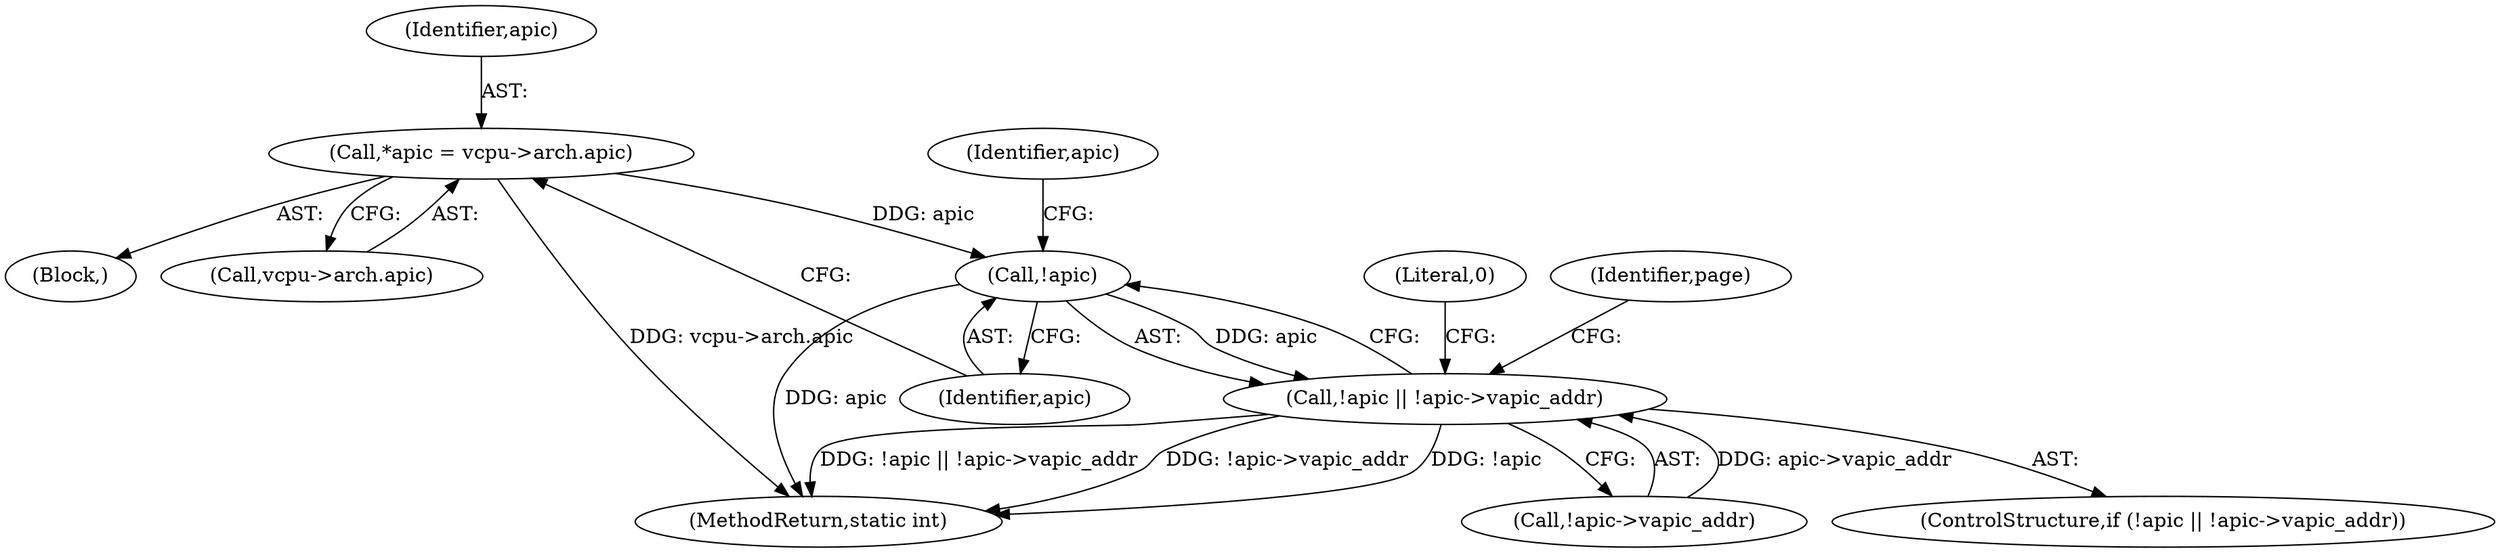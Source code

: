 digraph "1_linux_fda4e2e85589191b123d31cdc21fd33ee70f50fd_4@pointer" {
"1000104" [label="(Call,*apic = vcpu->arch.apic)"];
"1000114" [label="(Call,!apic)"];
"1000113" [label="(Call,!apic || !apic->vapic_addr)"];
"1000121" [label="(Literal,0)"];
"1000104" [label="(Call,*apic = vcpu->arch.apic)"];
"1000106" [label="(Call,vcpu->arch.apic)"];
"1000114" [label="(Call,!apic)"];
"1000115" [label="(Identifier,apic)"];
"1000150" [label="(MethodReturn,static int)"];
"1000116" [label="(Call,!apic->vapic_addr)"];
"1000113" [label="(Call,!apic || !apic->vapic_addr)"];
"1000123" [label="(Identifier,page)"];
"1000105" [label="(Identifier,apic)"];
"1000112" [label="(ControlStructure,if (!apic || !apic->vapic_addr))"];
"1000118" [label="(Identifier,apic)"];
"1000102" [label="(Block,)"];
"1000104" -> "1000102"  [label="AST: "];
"1000104" -> "1000106"  [label="CFG: "];
"1000105" -> "1000104"  [label="AST: "];
"1000106" -> "1000104"  [label="AST: "];
"1000115" -> "1000104"  [label="CFG: "];
"1000104" -> "1000150"  [label="DDG: vcpu->arch.apic"];
"1000104" -> "1000114"  [label="DDG: apic"];
"1000114" -> "1000113"  [label="AST: "];
"1000114" -> "1000115"  [label="CFG: "];
"1000115" -> "1000114"  [label="AST: "];
"1000118" -> "1000114"  [label="CFG: "];
"1000113" -> "1000114"  [label="CFG: "];
"1000114" -> "1000150"  [label="DDG: apic"];
"1000114" -> "1000113"  [label="DDG: apic"];
"1000113" -> "1000112"  [label="AST: "];
"1000113" -> "1000116"  [label="CFG: "];
"1000116" -> "1000113"  [label="AST: "];
"1000121" -> "1000113"  [label="CFG: "];
"1000123" -> "1000113"  [label="CFG: "];
"1000113" -> "1000150"  [label="DDG: !apic"];
"1000113" -> "1000150"  [label="DDG: !apic || !apic->vapic_addr"];
"1000113" -> "1000150"  [label="DDG: !apic->vapic_addr"];
"1000116" -> "1000113"  [label="DDG: apic->vapic_addr"];
}
